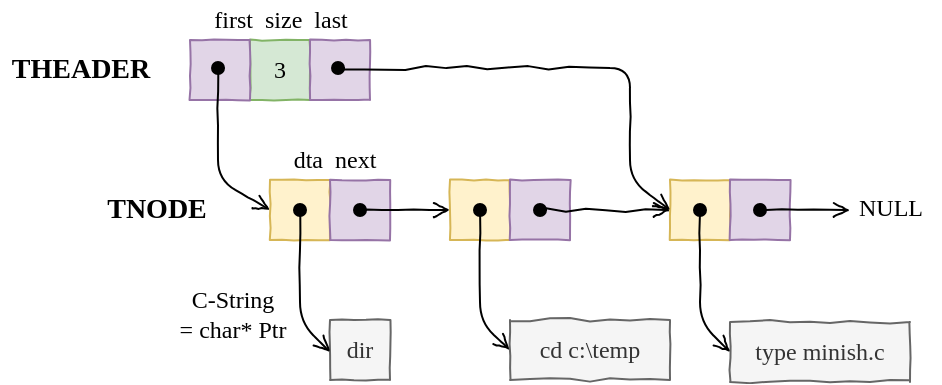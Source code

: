<mxfile version="13.4.5" type="device"><diagram id="mFq_UxKDi7qEWMJE8yRH" name="Page-1"><mxGraphModel dx="585" dy="338" grid="1" gridSize="10" guides="1" tooltips="1" connect="1" arrows="1" fold="1" page="1" pageScale="1" pageWidth="1169" pageHeight="827" math="0" shadow="0"><root><mxCell id="0"/><mxCell id="1" parent="0"/><mxCell id="fiVmxPsIK3cbCKq6l4nq-1" value="" style="rounded=0;whiteSpace=wrap;html=1;comic=1;fontFamily=Comic Sans MS;fillColor=#fff2cc;strokeColor=#d6b656;" parent="1" vertex="1"><mxGeometry x="360" y="320" width="30" height="30" as="geometry"/></mxCell><mxCell id="fiVmxPsIK3cbCKq6l4nq-2" value="" style="rounded=0;whiteSpace=wrap;html=1;comic=1;fontFamily=Comic Sans MS;fillColor=#e1d5e7;strokeColor=#9673a6;" parent="1" vertex="1"><mxGeometry x="390" y="320" width="30" height="30" as="geometry"/></mxCell><mxCell id="fiVmxPsIK3cbCKq6l4nq-3" value="" style="endArrow=open;html=1;fontFamily=Comic Sans MS;exitX=0.5;exitY=0.5;exitDx=0;exitDy=0;exitPerimeter=0;comic=1;endFill=0;startArrow=oval;startFill=1;entryX=0;entryY=0.5;entryDx=0;entryDy=0;" parent="1" source="fiVmxPsIK3cbCKq6l4nq-2" target="fiVmxPsIK3cbCKq6l4nq-4" edge="1"><mxGeometry width="50" height="50" relative="1" as="geometry"><mxPoint x="420" y="370" as="sourcePoint"/><mxPoint x="460" y="335" as="targetPoint"/></mxGeometry></mxCell><mxCell id="fiVmxPsIK3cbCKq6l4nq-4" value="" style="rounded=0;whiteSpace=wrap;html=1;comic=1;fontFamily=Comic Sans MS;fillColor=#fff2cc;strokeColor=#d6b656;" parent="1" vertex="1"><mxGeometry x="450" y="320" width="30" height="30" as="geometry"/></mxCell><mxCell id="fiVmxPsIK3cbCKq6l4nq-5" value="" style="rounded=0;whiteSpace=wrap;html=1;comic=1;fontFamily=Comic Sans MS;fillColor=#e1d5e7;strokeColor=#9673a6;" parent="1" vertex="1"><mxGeometry x="480" y="320" width="30" height="30" as="geometry"/></mxCell><mxCell id="fiVmxPsIK3cbCKq6l4nq-6" value="" style="endArrow=open;html=1;fontFamily=Comic Sans MS;exitX=0.5;exitY=0.5;exitDx=0;exitDy=0;exitPerimeter=0;comic=1;endFill=0;startArrow=oval;startFill=1;entryX=0;entryY=0.5;entryDx=0;entryDy=0;" parent="1" source="fiVmxPsIK3cbCKq6l4nq-5" target="fiVmxPsIK3cbCKq6l4nq-7" edge="1"><mxGeometry width="50" height="50" relative="1" as="geometry"><mxPoint x="510" y="370" as="sourcePoint"/><mxPoint x="540" y="335" as="targetPoint"/></mxGeometry></mxCell><mxCell id="fiVmxPsIK3cbCKq6l4nq-7" value="" style="rounded=0;whiteSpace=wrap;html=1;comic=1;fontFamily=Comic Sans MS;fillColor=#fff2cc;strokeColor=#d6b656;" parent="1" vertex="1"><mxGeometry x="560" y="320" width="30" height="30" as="geometry"/></mxCell><mxCell id="fiVmxPsIK3cbCKq6l4nq-8" value="" style="rounded=0;whiteSpace=wrap;html=1;comic=1;fontFamily=Comic Sans MS;fillColor=#e1d5e7;strokeColor=#9673a6;" parent="1" vertex="1"><mxGeometry x="590" y="320" width="30" height="30" as="geometry"/></mxCell><mxCell id="fiVmxPsIK3cbCKq6l4nq-9" value="" style="endArrow=open;html=1;fontFamily=Comic Sans MS;exitX=0.5;exitY=0.5;exitDx=0;exitDy=0;exitPerimeter=0;comic=1;endFill=0;startArrow=oval;startFill=1;" parent="1" source="fiVmxPsIK3cbCKq6l4nq-8" edge="1"><mxGeometry width="50" height="50" relative="1" as="geometry"><mxPoint x="620" y="370" as="sourcePoint"/><mxPoint x="650" y="335" as="targetPoint"/></mxGeometry></mxCell><mxCell id="fiVmxPsIK3cbCKq6l4nq-13" value="3" style="rounded=0;whiteSpace=wrap;html=1;comic=1;fontFamily=Comic Sans MS;fillColor=#d5e8d4;strokeColor=#82b366;" parent="1" vertex="1"><mxGeometry x="350" y="250" width="30" height="30" as="geometry"/></mxCell><mxCell id="fiVmxPsIK3cbCKq6l4nq-14" value="" style="rounded=0;whiteSpace=wrap;html=1;comic=1;fontFamily=Comic Sans MS;fillColor=#e1d5e7;strokeColor=#9673a6;" parent="1" vertex="1"><mxGeometry x="380" y="250" width="30" height="30" as="geometry"/></mxCell><mxCell id="fiVmxPsIK3cbCKq6l4nq-16" value="" style="rounded=0;whiteSpace=wrap;html=1;comic=1;fontFamily=Comic Sans MS;fillColor=#e1d5e7;strokeColor=#9673a6;" parent="1" vertex="1"><mxGeometry x="320" y="250" width="30" height="30" as="geometry"/></mxCell><mxCell id="fiVmxPsIK3cbCKq6l4nq-17" value="" style="endArrow=open;html=1;fontFamily=Comic Sans MS;exitX=0.467;exitY=0.467;exitDx=0;exitDy=0;exitPerimeter=0;comic=1;endFill=0;startArrow=oval;startFill=1;entryX=0;entryY=0.5;entryDx=0;entryDy=0;" parent="1" source="fiVmxPsIK3cbCKq6l4nq-14" target="fiVmxPsIK3cbCKq6l4nq-7" edge="1"><mxGeometry width="50" height="50" relative="1" as="geometry"><mxPoint x="380" y="260" as="sourcePoint"/><mxPoint x="640" y="250" as="targetPoint"/><Array as="points"><mxPoint x="540" y="264"/><mxPoint x="540" y="320"/></Array></mxGeometry></mxCell><mxCell id="2" value="NULL" style="text;html=1;align=center;verticalAlign=middle;resizable=0;points=[];autosize=1;fontFamily=Comic Sans MS;" parent="1" vertex="1"><mxGeometry x="645" y="324" width="50" height="20" as="geometry"/></mxCell><mxCell id="fiVmxPsIK3cbCKq6l4nq-19" value="first&amp;nbsp; size&amp;nbsp; last" style="text;html=1;align=center;verticalAlign=middle;resizable=0;points=[];autosize=1;fontFamily=Comic Sans MS;" parent="1" vertex="1"><mxGeometry x="315" y="230" width="100" height="20" as="geometry"/></mxCell><mxCell id="fiVmxPsIK3cbCKq6l4nq-20" value="dta&amp;nbsp; next&amp;nbsp;&amp;nbsp;" style="text;html=1;align=center;verticalAlign=middle;resizable=0;points=[];autosize=1;fontFamily=Comic Sans MS;" parent="1" vertex="1"><mxGeometry x="360" y="300" width="70" height="20" as="geometry"/></mxCell><mxCell id="fiVmxPsIK3cbCKq6l4nq-15" value="" style="endArrow=open;html=1;fontFamily=Comic Sans MS;comic=1;endFill=0;startArrow=oval;startFill=1;entryX=0;entryY=0.5;entryDx=0;entryDy=0;exitX=0.467;exitY=0.467;exitDx=0;exitDy=0;exitPerimeter=0;" parent="1" source="fiVmxPsIK3cbCKq6l4nq-16" target="fiVmxPsIK3cbCKq6l4nq-1" edge="1"><mxGeometry width="50" height="50" relative="1" as="geometry"><mxPoint x="333" y="216" as="sourcePoint"/><mxPoint x="263" y="241" as="targetPoint"/><Array as="points"><mxPoint x="334" y="320"/></Array></mxGeometry></mxCell><mxCell id="HhRMmrZc9CNIfaN0zAOW-2" value="dir" style="rounded=0;whiteSpace=wrap;html=1;comic=1;fontFamily=Comic Sans MS;fillColor=#f5f5f5;strokeColor=#666666;fontColor=#333333;" parent="1" vertex="1"><mxGeometry x="390" y="390" width="30" height="30" as="geometry"/></mxCell><mxCell id="HhRMmrZc9CNIfaN0zAOW-3" value="" style="endArrow=open;html=1;fontFamily=Comic Sans MS;comic=1;endFill=0;startArrow=oval;startFill=1;entryX=0;entryY=0.5;entryDx=0;entryDy=0;exitX=0.5;exitY=0.467;exitDx=0;exitDy=0;exitPerimeter=0;" parent="1" edge="1"><mxGeometry width="50" height="50" relative="1" as="geometry"><mxPoint x="375" y="335.01" as="sourcePoint"/><mxPoint x="390" y="406" as="targetPoint"/><Array as="points"><mxPoint x="375" y="391"/></Array></mxGeometry></mxCell><mxCell id="HhRMmrZc9CNIfaN0zAOW-4" value="" style="endArrow=open;html=1;fontFamily=Comic Sans MS;comic=1;endFill=0;startArrow=oval;startFill=1;entryX=0;entryY=0.5;entryDx=0;entryDy=0;exitX=0.5;exitY=0.467;exitDx=0;exitDy=0;exitPerimeter=0;" parent="1" target="HhRMmrZc9CNIfaN0zAOW-5" edge="1"><mxGeometry width="50" height="50" relative="1" as="geometry"><mxPoint x="465" y="335.01" as="sourcePoint"/><mxPoint x="460" y="346" as="targetPoint"/><Array as="points"><mxPoint x="465" y="391"/></Array></mxGeometry></mxCell><mxCell id="HhRMmrZc9CNIfaN0zAOW-5" value="cd c:\temp" style="rounded=0;whiteSpace=wrap;html=1;comic=1;fontFamily=Comic Sans MS;fillColor=#f5f5f5;strokeColor=#666666;fontColor=#333333;" parent="1" vertex="1"><mxGeometry x="480" y="390" width="80" height="30" as="geometry"/></mxCell><mxCell id="HhRMmrZc9CNIfaN0zAOW-6" value="" style="endArrow=open;html=1;fontFamily=Comic Sans MS;comic=1;endFill=0;startArrow=oval;startFill=1;entryX=0;entryY=0.5;entryDx=0;entryDy=0;exitX=0.5;exitY=0.467;exitDx=0;exitDy=0;exitPerimeter=0;" parent="1" target="HhRMmrZc9CNIfaN0zAOW-7" edge="1"><mxGeometry width="50" height="50" relative="1" as="geometry"><mxPoint x="575" y="335.01" as="sourcePoint"/><mxPoint x="570" y="346" as="targetPoint"/><Array as="points"><mxPoint x="575" y="391"/></Array></mxGeometry></mxCell><mxCell id="HhRMmrZc9CNIfaN0zAOW-7" value="type minish.c" style="rounded=0;whiteSpace=wrap;html=1;comic=1;fontFamily=Comic Sans MS;fillColor=#f5f5f5;strokeColor=#666666;fontColor=#333333;" parent="1" vertex="1"><mxGeometry x="590" y="391" width="90" height="30" as="geometry"/></mxCell><mxCell id="HhRMmrZc9CNIfaN0zAOW-8" value="THEADER" style="text;html=1;align=center;verticalAlign=middle;resizable=0;points=[];autosize=1;fontFamily=Comic Sans MS;fontStyle=1;fontSize=14;" parent="1" vertex="1"><mxGeometry x="225" y="255" width="80" height="20" as="geometry"/></mxCell><mxCell id="HhRMmrZc9CNIfaN0zAOW-9" value="TNODE" style="text;html=1;align=center;verticalAlign=middle;resizable=0;points=[];autosize=1;fontFamily=Comic Sans MS;fontStyle=1;fontSize=14;" parent="1" vertex="1"><mxGeometry x="268" y="325" width="70" height="20" as="geometry"/></mxCell><mxCell id="HhRMmrZc9CNIfaN0zAOW-10" value="C-String&lt;br&gt;= char* Ptr" style="text;html=1;align=center;verticalAlign=middle;resizable=0;points=[];autosize=1;fontFamily=Comic Sans MS;" parent="1" vertex="1"><mxGeometry x="301" y="372" width="80" height="30" as="geometry"/></mxCell></root></mxGraphModel></diagram></mxfile>